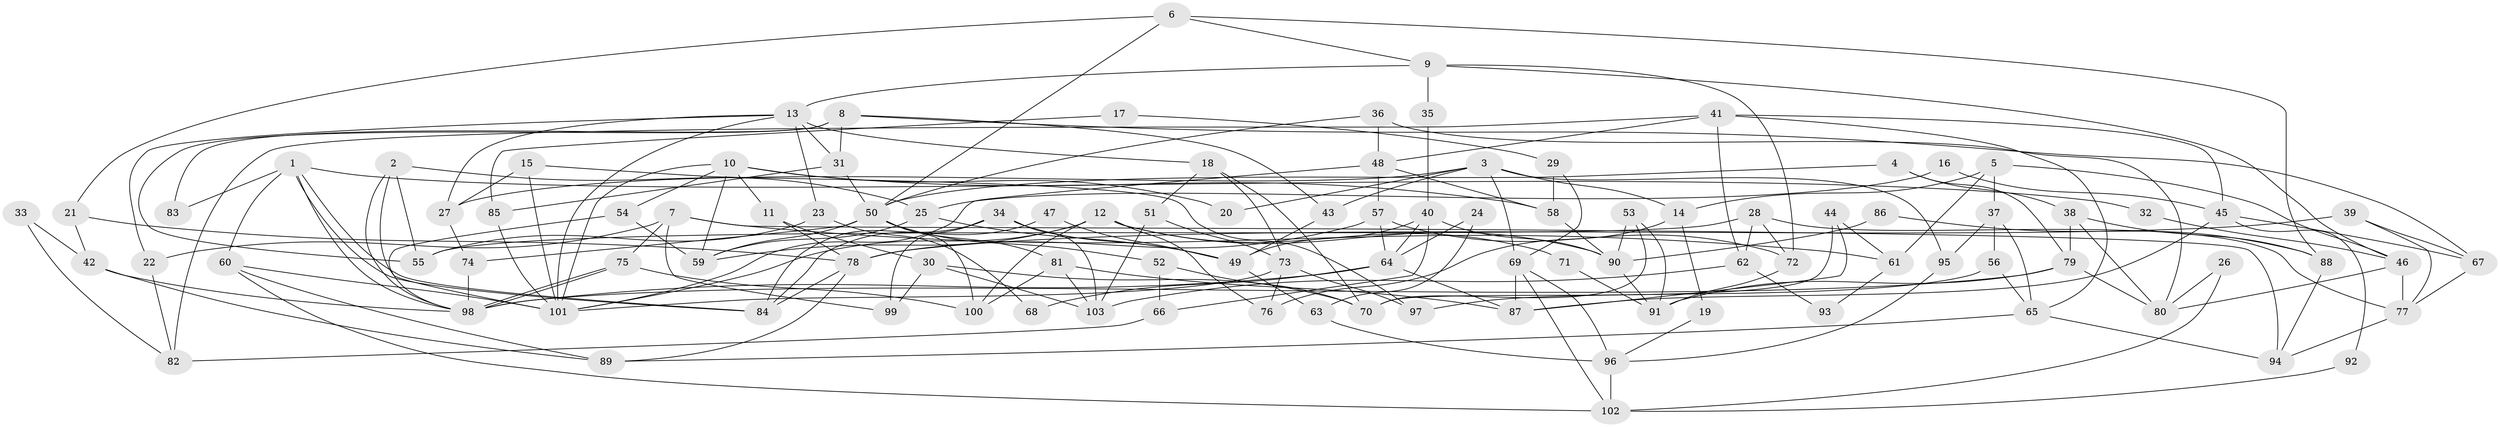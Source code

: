 // Generated by graph-tools (version 1.1) at 2025/11/02/27/25 16:11:17]
// undirected, 103 vertices, 206 edges
graph export_dot {
graph [start="1"]
  node [color=gray90,style=filled];
  1;
  2;
  3;
  4;
  5;
  6;
  7;
  8;
  9;
  10;
  11;
  12;
  13;
  14;
  15;
  16;
  17;
  18;
  19;
  20;
  21;
  22;
  23;
  24;
  25;
  26;
  27;
  28;
  29;
  30;
  31;
  32;
  33;
  34;
  35;
  36;
  37;
  38;
  39;
  40;
  41;
  42;
  43;
  44;
  45;
  46;
  47;
  48;
  49;
  50;
  51;
  52;
  53;
  54;
  55;
  56;
  57;
  58;
  59;
  60;
  61;
  62;
  63;
  64;
  65;
  66;
  67;
  68;
  69;
  70;
  71;
  72;
  73;
  74;
  75;
  76;
  77;
  78;
  79;
  80;
  81;
  82;
  83;
  84;
  85;
  86;
  87;
  88;
  89;
  90;
  91;
  92;
  93;
  94;
  95;
  96;
  97;
  98;
  99;
  100;
  101;
  102;
  103;
  1 -- 98;
  1 -- 84;
  1 -- 84;
  1 -- 32;
  1 -- 60;
  1 -- 83;
  2 -- 98;
  2 -- 101;
  2 -- 25;
  2 -- 55;
  3 -- 43;
  3 -- 69;
  3 -- 14;
  3 -- 20;
  3 -- 27;
  3 -- 95;
  4 -- 79;
  4 -- 38;
  4 -- 50;
  5 -- 61;
  5 -- 46;
  5 -- 14;
  5 -- 37;
  6 -- 21;
  6 -- 50;
  6 -- 9;
  6 -- 88;
  7 -- 94;
  7 -- 75;
  7 -- 22;
  7 -- 61;
  7 -- 99;
  8 -- 31;
  8 -- 55;
  8 -- 43;
  8 -- 67;
  8 -- 83;
  9 -- 13;
  9 -- 35;
  9 -- 46;
  9 -- 72;
  10 -- 11;
  10 -- 59;
  10 -- 20;
  10 -- 54;
  10 -- 58;
  10 -- 101;
  11 -- 30;
  11 -- 78;
  12 -- 76;
  12 -- 101;
  12 -- 59;
  12 -- 71;
  12 -- 90;
  12 -- 100;
  13 -- 101;
  13 -- 27;
  13 -- 18;
  13 -- 22;
  13 -- 23;
  13 -- 31;
  14 -- 19;
  14 -- 76;
  15 -- 101;
  15 -- 97;
  15 -- 27;
  16 -- 25;
  16 -- 45;
  17 -- 85;
  17 -- 29;
  18 -- 73;
  18 -- 51;
  18 -- 70;
  19 -- 96;
  21 -- 42;
  21 -- 78;
  22 -- 82;
  23 -- 55;
  23 -- 68;
  24 -- 64;
  24 -- 63;
  25 -- 59;
  25 -- 49;
  26 -- 102;
  26 -- 80;
  27 -- 74;
  28 -- 72;
  28 -- 62;
  28 -- 55;
  28 -- 77;
  29 -- 69;
  29 -- 58;
  30 -- 70;
  30 -- 99;
  30 -- 103;
  31 -- 50;
  31 -- 85;
  32 -- 46;
  33 -- 82;
  33 -- 42;
  34 -- 103;
  34 -- 84;
  34 -- 49;
  34 -- 99;
  35 -- 40;
  36 -- 50;
  36 -- 80;
  36 -- 48;
  37 -- 65;
  37 -- 56;
  37 -- 95;
  38 -- 79;
  38 -- 88;
  38 -- 80;
  39 -- 67;
  39 -- 77;
  39 -- 78;
  40 -- 90;
  40 -- 49;
  40 -- 64;
  40 -- 66;
  41 -- 48;
  41 -- 82;
  41 -- 45;
  41 -- 62;
  41 -- 65;
  42 -- 89;
  42 -- 98;
  43 -- 49;
  44 -- 87;
  44 -- 70;
  44 -- 61;
  45 -- 87;
  45 -- 67;
  45 -- 92;
  46 -- 77;
  46 -- 80;
  47 -- 49;
  47 -- 84;
  48 -- 58;
  48 -- 57;
  48 -- 101;
  49 -- 63;
  50 -- 74;
  50 -- 52;
  50 -- 59;
  50 -- 81;
  50 -- 100;
  51 -- 103;
  51 -- 73;
  52 -- 70;
  52 -- 66;
  53 -- 90;
  53 -- 91;
  53 -- 70;
  54 -- 59;
  54 -- 98;
  56 -- 65;
  56 -- 97;
  57 -- 64;
  57 -- 72;
  57 -- 78;
  58 -- 90;
  60 -- 101;
  60 -- 89;
  60 -- 102;
  61 -- 93;
  62 -- 103;
  62 -- 93;
  63 -- 96;
  64 -- 98;
  64 -- 68;
  64 -- 87;
  65 -- 89;
  65 -- 94;
  66 -- 82;
  67 -- 77;
  69 -- 87;
  69 -- 102;
  69 -- 96;
  71 -- 91;
  72 -- 91;
  73 -- 101;
  73 -- 76;
  73 -- 97;
  74 -- 98;
  75 -- 100;
  75 -- 98;
  75 -- 98;
  77 -- 94;
  78 -- 84;
  78 -- 89;
  79 -- 80;
  79 -- 98;
  79 -- 91;
  81 -- 100;
  81 -- 87;
  81 -- 103;
  85 -- 101;
  86 -- 90;
  86 -- 88;
  88 -- 94;
  90 -- 91;
  92 -- 102;
  95 -- 96;
  96 -- 102;
}
